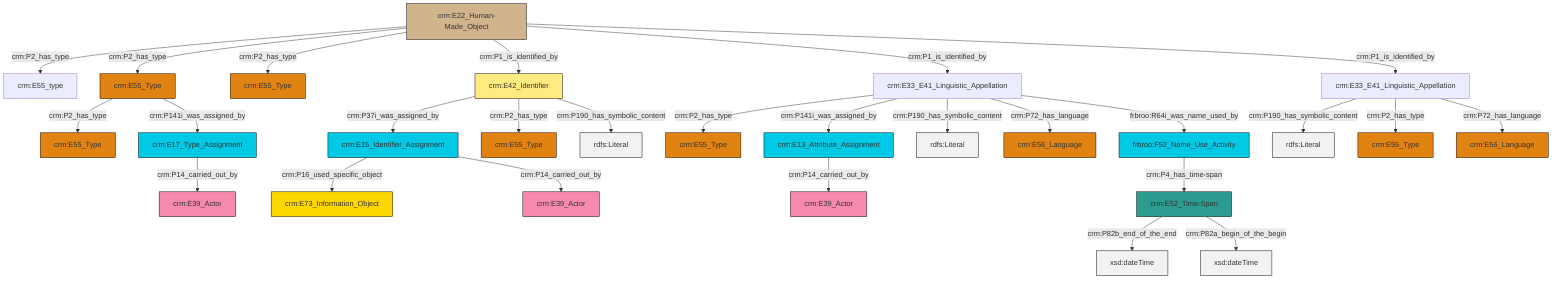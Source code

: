 graph TD
classDef Literal fill:#f2f2f2,stroke:#000000;
classDef CRM_Entity fill:#FFFFFF,stroke:#000000;
classDef Temporal_Entity fill:#00C9E6, stroke:#000000;
classDef Type fill:#E18312, stroke:#000000;
classDef Time-Span fill:#2C9C91, stroke:#000000;
classDef Appellation fill:#FFEB7F, stroke:#000000;
classDef Place fill:#008836, stroke:#000000;
classDef Persistent_Item fill:#B266B2, stroke:#000000;
classDef Conceptual_Object fill:#FFD700, stroke:#000000;
classDef Physical_Thing fill:#D2B48C, stroke:#000000;
classDef Actor fill:#f58aad, stroke:#000000;
classDef PC_Classes fill:#4ce600, stroke:#000000;
classDef Multi fill:#cccccc,stroke:#000000;

2["crm:E13_Attribute_Assignment"]:::Temporal_Entity -->|crm:P14_carried_out_by| 0["crm:E39_Actor"]:::Actor
3["frbroo:F52_Name_Use_Activity"]:::Temporal_Entity -->|crm:P4_has_time-span| 4["crm:E52_Time-Span"]:::Time-Span
5["crm:E17_Type_Assignment"]:::Temporal_Entity -->|crm:P14_carried_out_by| 6["crm:E39_Actor"]:::Actor
9["crm:E42_Identifier"]:::Appellation -->|crm:P37i_was_assigned_by| 10["crm:E15_Identifier_Assignment"]:::Temporal_Entity
4["crm:E52_Time-Span"]:::Time-Span -->|crm:P82b_end_of_the_end| 13[xsd:dateTime]:::Literal
11["crm:E55_Type"]:::Type -->|crm:P2_has_type| 16["crm:E55_Type"]:::Type
14["crm:E33_E41_Linguistic_Appellation"]:::Default -->|crm:P2_has_type| 21["crm:E55_Type"]:::Type
14["crm:E33_E41_Linguistic_Appellation"]:::Default -->|crm:P141i_was_assigned_by| 2["crm:E13_Attribute_Assignment"]:::Temporal_Entity
14["crm:E33_E41_Linguistic_Appellation"]:::Default -->|crm:P190_has_symbolic_content| 23[rdfs:Literal]:::Literal
26["crm:E22_Human-Made_Object"]:::Physical_Thing -->|crm:P2_has_type| 27["crm:E55_type"]:::Default
26["crm:E22_Human-Made_Object"]:::Physical_Thing -->|crm:P2_has_type| 11["crm:E55_Type"]:::Type
9["crm:E42_Identifier"]:::Appellation -->|crm:P2_has_type| 7["crm:E55_Type"]:::Type
35["crm:E33_E41_Linguistic_Appellation"]:::Default -->|crm:P190_has_symbolic_content| 36[rdfs:Literal]:::Literal
10["crm:E15_Identifier_Assignment"]:::Temporal_Entity -->|crm:P16_used_specific_object| 24["crm:E73_Information_Object"]:::Conceptual_Object
26["crm:E22_Human-Made_Object"]:::Physical_Thing -->|crm:P2_has_type| 31["crm:E55_Type"]:::Type
10["crm:E15_Identifier_Assignment"]:::Temporal_Entity -->|crm:P14_carried_out_by| 38["crm:E39_Actor"]:::Actor
26["crm:E22_Human-Made_Object"]:::Physical_Thing -->|crm:P1_is_identified_by| 9["crm:E42_Identifier"]:::Appellation
35["crm:E33_E41_Linguistic_Appellation"]:::Default -->|crm:P2_has_type| 18["crm:E55_Type"]:::Type
26["crm:E22_Human-Made_Object"]:::Physical_Thing -->|crm:P1_is_identified_by| 14["crm:E33_E41_Linguistic_Appellation"]:::Default
14["crm:E33_E41_Linguistic_Appellation"]:::Default -->|crm:P72_has_language| 42["crm:E56_Language"]:::Type
14["crm:E33_E41_Linguistic_Appellation"]:::Default -->|frbroo:R64i_was_name_used_by| 3["frbroo:F52_Name_Use_Activity"]:::Temporal_Entity
26["crm:E22_Human-Made_Object"]:::Physical_Thing -->|crm:P1_is_identified_by| 35["crm:E33_E41_Linguistic_Appellation"]:::Default
11["crm:E55_Type"]:::Type -->|crm:P141i_was_assigned_by| 5["crm:E17_Type_Assignment"]:::Temporal_Entity
4["crm:E52_Time-Span"]:::Time-Span -->|crm:P82a_begin_of_the_begin| 44[xsd:dateTime]:::Literal
35["crm:E33_E41_Linguistic_Appellation"]:::Default -->|crm:P72_has_language| 29["crm:E56_Language"]:::Type
9["crm:E42_Identifier"]:::Appellation -->|crm:P190_has_symbolic_content| 47[rdfs:Literal]:::Literal